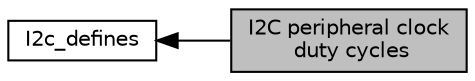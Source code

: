 digraph "I2C peripheral clock duty cycles"
{
  edge [fontname="Helvetica",fontsize="10",labelfontname="Helvetica",labelfontsize="10"];
  node [fontname="Helvetica",fontsize="10",shape=record];
  rankdir=LR;
  Node0 [label="I2C peripheral clock\l duty cycles",height=0.2,width=0.4,color="black", fillcolor="grey75", style="filled", fontcolor="black"];
  Node1 [label="I2c_defines",height=0.2,width=0.4,color="black", fillcolor="white", style="filled",URL="$group__i2c__defines.html"];
  Node1->Node0 [shape=plaintext, dir="back", style="solid"];
}
